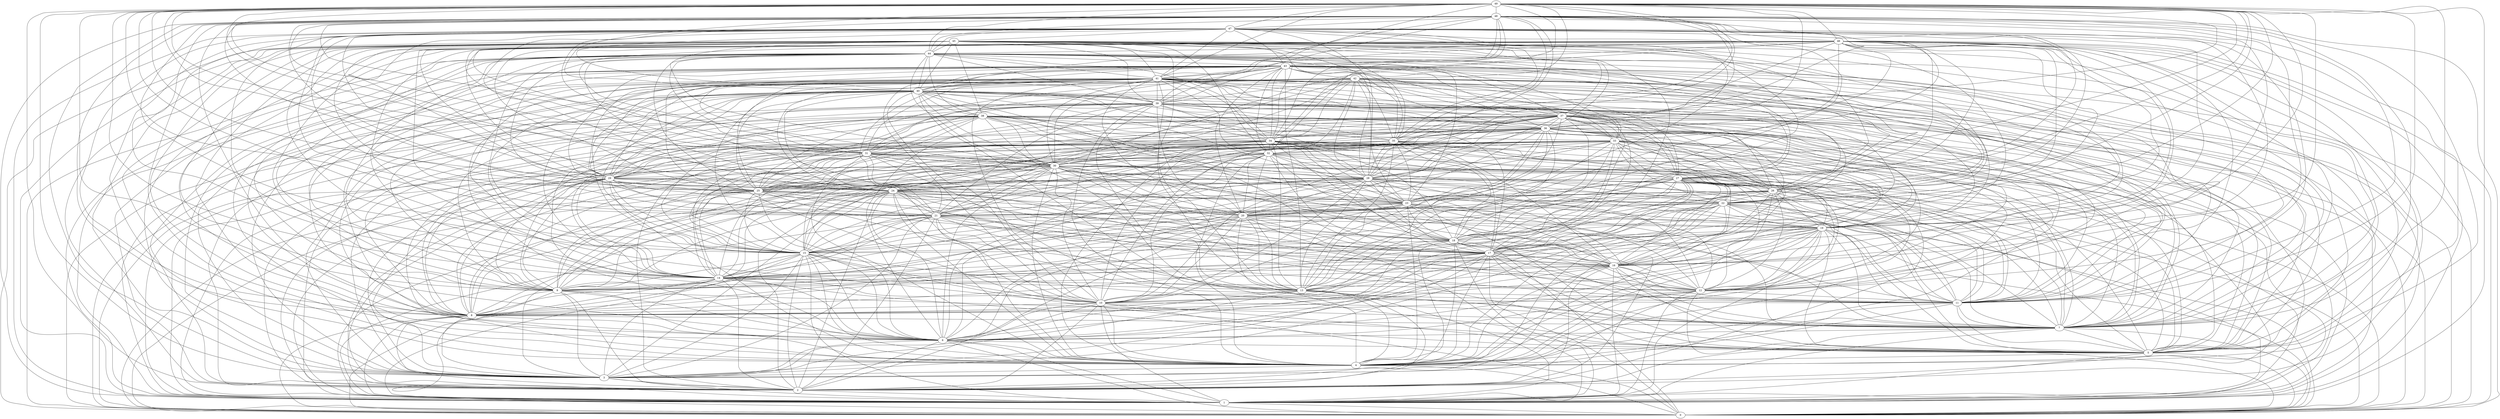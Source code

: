 /* Created by igraph 0.7.1 */
graph {
  0 [
    id=0
  ];
  1 [
    id=1
  ];
  2 [
    id=2
  ];
  3 [
    id=3
  ];
  4 [
    id=4
  ];
  5 [
    id=5
  ];
  6 [
    id=6
  ];
  7 [
    id=7
  ];
  8 [
    id=8
  ];
  9 [
    id=9
  ];
  10 [
    id=10
  ];
  11 [
    id=11
  ];
  12 [
    id=12
  ];
  13 [
    id=13
  ];
  14 [
    id=14
  ];
  15 [
    id=15
  ];
  16 [
    id=16
  ];
  17 [
    id=17
  ];
  18 [
    id=18
  ];
  19 [
    id=19
  ];
  20 [
    id=20
  ];
  21 [
    id=21
  ];
  22 [
    id=22
  ];
  23 [
    id=23
  ];
  24 [
    id=24
  ];
  25 [
    id=25
  ];
  26 [
    id=26
  ];
  27 [
    id=27
  ];
  28 [
    id=28
  ];
  29 [
    id=29
  ];
  30 [
    id=30
  ];
  31 [
    id=31
  ];
  32 [
    id=32
  ];
  33 [
    id=33
  ];
  34 [
    id=34
  ];
  35 [
    id=35
  ];
  36 [
    id=36
  ];
  37 [
    id=37
  ];
  38 [
    id=38
  ];
  39 [
    id=39
  ];
  40 [
    id=40
  ];
  41 [
    id=41
  ];
  42 [
    id=42
  ];
  43 [
    id=43
  ];
  44 [
    id=44
  ];
  45 [
    id=45
  ];
  46 [
    id=46
  ];
  47 [
    id=47
  ];
  48 [
    id=48
  ];
  49 [
    id=49
  ];

  1 -- 0;
  2 -- 1;
  3 -- 1;
  3 -- 2;
  4 -- 0;
  4 -- 3;
  5 -- 0;
  5 -- 1;
  5 -- 4;
  6 -- 0;
  6 -- 1;
  6 -- 2;
  6 -- 3;
  6 -- 4;
  6 -- 5;
  7 -- 0;
  7 -- 1;
  7 -- 2;
  7 -- 5;
  7 -- 6;
  8 -- 0;
  8 -- 1;
  8 -- 2;
  8 -- 3;
  8 -- 6;
  8 -- 7;
  9 -- 1;
  9 -- 2;
  9 -- 3;
  9 -- 4;
  9 -- 6;
  9 -- 7;
  9 -- 8;
  10 -- 0;
  10 -- 1;
  10 -- 2;
  10 -- 3;
  10 -- 4;
  10 -- 5;
  10 -- 6;
  10 -- 7;
  10 -- 8;
  11 -- 3;
  11 -- 4;
  11 -- 5;
  11 -- 7;
  12 -- 0;
  12 -- 1;
  12 -- 4;
  12 -- 6;
  12 -- 8;
  12 -- 11;
  13 -- 1;
  13 -- 2;
  13 -- 3;
  13 -- 4;
  13 -- 6;
  13 -- 7;
  13 -- 10;
  13 -- 11;
  14 -- 0;
  14 -- 2;
  14 -- 3;
  14 -- 5;
  14 -- 6;
  14 -- 8;
  14 -- 9;
  14 -- 10;
  14 -- 12;
  14 -- 13;
  15 -- 0;
  15 -- 1;
  15 -- 2;
  15 -- 3;
  15 -- 4;
  15 -- 5;
  15 -- 6;
  15 -- 9;
  15 -- 10;
  15 -- 11;
  15 -- 14;
  16 -- 1;
  16 -- 2;
  16 -- 4;
  16 -- 5;
  16 -- 7;
  16 -- 8;
  16 -- 9;
  16 -- 11;
  16 -- 12;
  16 -- 13;
  16 -- 14;
  17 -- 0;
  17 -- 3;
  17 -- 4;
  17 -- 5;
  17 -- 6;
  17 -- 7;
  17 -- 8;
  17 -- 9;
  17 -- 10;
  17 -- 11;
  17 -- 12;
  17 -- 13;
  17 -- 16;
  18 -- 0;
  18 -- 1;
  18 -- 2;
  18 -- 4;
  18 -- 6;
  18 -- 7;
  18 -- 10;
  18 -- 12;
  18 -- 15;
  18 -- 16;
  18 -- 17;
  19 -- 0;
  19 -- 1;
  19 -- 3;
  19 -- 4;
  19 -- 5;
  19 -- 6;
  19 -- 7;
  19 -- 8;
  19 -- 9;
  19 -- 11;
  19 -- 12;
  19 -- 14;
  19 -- 15;
  19 -- 16;
  19 -- 18;
  20 -- 0;
  20 -- 1;
  20 -- 2;
  20 -- 4;
  20 -- 6;
  20 -- 10;
  20 -- 13;
  20 -- 14;
  20 -- 15;
  20 -- 17;
  20 -- 18;
  20 -- 19;
  21 -- 1;
  21 -- 2;
  21 -- 3;
  21 -- 4;
  21 -- 7;
  21 -- 8;
  21 -- 11;
  21 -- 12;
  21 -- 14;
  21 -- 15;
  21 -- 16;
  21 -- 18;
  21 -- 19;
  22 -- 1;
  22 -- 2;
  22 -- 3;
  22 -- 4;
  22 -- 5;
  22 -- 6;
  22 -- 7;
  22 -- 11;
  22 -- 13;
  22 -- 16;
  22 -- 18;
  22 -- 19;
  22 -- 20;
  22 -- 21;
  23 -- 4;
  23 -- 5;
  23 -- 7;
  23 -- 8;
  23 -- 9;
  23 -- 11;
  23 -- 12;
  23 -- 13;
  23 -- 14;
  23 -- 15;
  23 -- 16;
  23 -- 18;
  23 -- 20;
  24 -- 1;
  24 -- 2;
  24 -- 3;
  24 -- 4;
  24 -- 5;
  24 -- 6;
  24 -- 8;
  24 -- 9;
  24 -- 10;
  24 -- 11;
  24 -- 12;
  24 -- 15;
  24 -- 16;
  24 -- 17;
  24 -- 21;
  24 -- 22;
  24 -- 23;
  25 -- 0;
  25 -- 1;
  25 -- 6;
  25 -- 7;
  25 -- 8;
  25 -- 9;
  25 -- 11;
  25 -- 12;
  25 -- 14;
  25 -- 15;
  25 -- 16;
  25 -- 20;
  25 -- 22;
  26 -- 4;
  26 -- 5;
  26 -- 7;
  26 -- 8;
  26 -- 11;
  26 -- 12;
  26 -- 14;
  26 -- 15;
  26 -- 16;
  26 -- 17;
  26 -- 19;
  26 -- 20;
  26 -- 21;
  26 -- 22;
  26 -- 23;
  27 -- 0;
  27 -- 1;
  27 -- 3;
  27 -- 4;
  27 -- 5;
  27 -- 8;
  27 -- 10;
  27 -- 11;
  27 -- 12;
  27 -- 13;
  27 -- 16;
  27 -- 17;
  27 -- 18;
  27 -- 20;
  27 -- 21;
  27 -- 22;
  27 -- 23;
  27 -- 25;
  27 -- 26;
  28 -- 0;
  28 -- 2;
  28 -- 3;
  28 -- 5;
  28 -- 7;
  28 -- 8;
  28 -- 9;
  28 -- 10;
  28 -- 11;
  28 -- 12;
  28 -- 13;
  28 -- 14;
  28 -- 15;
  28 -- 16;
  28 -- 17;
  28 -- 19;
  28 -- 20;
  28 -- 21;
  28 -- 23;
  28 -- 24;
  28 -- 25;
  29 -- 0;
  29 -- 1;
  29 -- 2;
  29 -- 3;
  29 -- 4;
  29 -- 5;
  29 -- 7;
  29 -- 8;
  29 -- 9;
  29 -- 14;
  29 -- 15;
  29 -- 17;
  29 -- 18;
  29 -- 19;
  29 -- 21;
  29 -- 24;
  29 -- 25;
  30 -- 0;
  30 -- 1;
  30 -- 4;
  30 -- 5;
  30 -- 6;
  30 -- 7;
  30 -- 9;
  30 -- 10;
  30 -- 11;
  30 -- 12;
  30 -- 14;
  30 -- 15;
  30 -- 16;
  30 -- 17;
  30 -- 18;
  30 -- 19;
  30 -- 20;
  30 -- 21;
  30 -- 23;
  30 -- 24;
  30 -- 25;
  30 -- 27;
  30 -- 29;
  31 -- 2;
  31 -- 3;
  31 -- 4;
  31 -- 8;
  31 -- 9;
  31 -- 11;
  31 -- 12;
  31 -- 13;
  31 -- 14;
  31 -- 15;
  31 -- 17;
  31 -- 20;
  31 -- 21;
  31 -- 23;
  31 -- 25;
  31 -- 28;
  31 -- 30;
  32 -- 2;
  32 -- 4;
  32 -- 6;
  32 -- 9;
  32 -- 10;
  32 -- 11;
  32 -- 12;
  32 -- 13;
  32 -- 15;
  32 -- 17;
  32 -- 18;
  32 -- 20;
  32 -- 22;
  32 -- 23;
  32 -- 25;
  32 -- 26;
  32 -- 27;
  32 -- 30;
  33 -- 1;
  33 -- 2;
  33 -- 3;
  33 -- 4;
  33 -- 5;
  33 -- 6;
  33 -- 7;
  33 -- 9;
  33 -- 11;
  33 -- 13;
  33 -- 15;
  33 -- 16;
  33 -- 17;
  33 -- 18;
  33 -- 19;
  33 -- 22;
  33 -- 24;
  33 -- 25;
  33 -- 26;
  33 -- 27;
  33 -- 28;
  33 -- 29;
  33 -- 30;
  33 -- 31;
  33 -- 32;
  34 -- 1;
  34 -- 2;
  34 -- 4;
  34 -- 5;
  34 -- 7;
  34 -- 8;
  34 -- 9;
  34 -- 10;
  34 -- 11;
  34 -- 12;
  34 -- 13;
  34 -- 14;
  34 -- 17;
  34 -- 18;
  34 -- 19;
  34 -- 22;
  34 -- 23;
  34 -- 24;
  34 -- 26;
  34 -- 28;
  34 -- 29;
  34 -- 32;
  35 -- 1;
  35 -- 5;
  35 -- 7;
  35 -- 8;
  35 -- 10;
  35 -- 13;
  35 -- 15;
  35 -- 16;
  35 -- 17;
  35 -- 18;
  35 -- 23;
  35 -- 24;
  35 -- 25;
  35 -- 26;
  35 -- 28;
  35 -- 30;
  35 -- 31;
  35 -- 32;
  36 -- 1;
  36 -- 4;
  36 -- 5;
  36 -- 6;
  36 -- 7;
  36 -- 8;
  36 -- 10;
  36 -- 11;
  36 -- 12;
  36 -- 13;
  36 -- 14;
  36 -- 15;
  36 -- 16;
  36 -- 18;
  36 -- 19;
  36 -- 20;
  36 -- 21;
  36 -- 22;
  36 -- 23;
  36 -- 25;
  36 -- 26;
  36 -- 28;
  36 -- 29;
  36 -- 35;
  37 -- 0;
  37 -- 2;
  37 -- 4;
  37 -- 5;
  37 -- 10;
  37 -- 11;
  37 -- 12;
  37 -- 14;
  37 -- 15;
  37 -- 17;
  37 -- 18;
  37 -- 19;
  37 -- 20;
  37 -- 21;
  37 -- 22;
  37 -- 23;
  37 -- 24;
  37 -- 25;
  37 -- 26;
  37 -- 27;
  37 -- 28;
  37 -- 29;
  37 -- 30;
  37 -- 31;
  37 -- 33;
  37 -- 34;
  37 -- 36;
  38 -- 1;
  38 -- 2;
  38 -- 4;
  38 -- 5;
  38 -- 8;
  38 -- 9;
  38 -- 11;
  38 -- 12;
  38 -- 13;
  38 -- 14;
  38 -- 15;
  38 -- 16;
  38 -- 18;
  38 -- 23;
  38 -- 25;
  38 -- 26;
  38 -- 28;
  38 -- 29;
  38 -- 30;
  38 -- 31;
  38 -- 33;
  38 -- 34;
  38 -- 36;
  39 -- 0;
  39 -- 1;
  39 -- 2;
  39 -- 4;
  39 -- 5;
  39 -- 6;
  39 -- 7;
  39 -- 8;
  39 -- 9;
  39 -- 11;
  39 -- 13;
  39 -- 17;
  39 -- 20;
  39 -- 21;
  39 -- 25;
  39 -- 29;
  39 -- 31;
  39 -- 34;
  39 -- 35;
  39 -- 36;
  39 -- 37;
  40 -- 0;
  40 -- 1;
  40 -- 2;
  40 -- 3;
  40 -- 6;
  40 -- 7;
  40 -- 9;
  40 -- 10;
  40 -- 12;
  40 -- 13;
  40 -- 14;
  40 -- 15;
  40 -- 17;
  40 -- 18;
  40 -- 23;
  40 -- 24;
  40 -- 25;
  40 -- 27;
  40 -- 28;
  40 -- 29;
  40 -- 30;
  40 -- 34;
  40 -- 35;
  40 -- 36;
  40 -- 38;
  40 -- 39;
  41 -- 0;
  41 -- 3;
  41 -- 4;
  41 -- 5;
  41 -- 6;
  41 -- 7;
  41 -- 9;
  41 -- 10;
  41 -- 11;
  41 -- 13;
  41 -- 14;
  41 -- 15;
  41 -- 16;
  41 -- 17;
  41 -- 19;
  41 -- 20;
  41 -- 21;
  41 -- 22;
  41 -- 24;
  41 -- 25;
  41 -- 26;
  41 -- 29;
  41 -- 30;
  41 -- 31;
  41 -- 32;
  41 -- 33;
  41 -- 34;
  41 -- 37;
  41 -- 39;
  41 -- 40;
  42 -- 0;
  42 -- 1;
  42 -- 3;
  42 -- 4;
  42 -- 6;
  42 -- 7;
  42 -- 8;
  42 -- 11;
  42 -- 15;
  42 -- 21;
  42 -- 23;
  42 -- 25;
  42 -- 26;
  42 -- 27;
  42 -- 28;
  42 -- 29;
  42 -- 30;
  42 -- 31;
  42 -- 32;
  42 -- 33;
  42 -- 34;
  42 -- 35;
  42 -- 36;
  42 -- 37;
  42 -- 39;
  42 -- 40;
  43 -- 0;
  43 -- 1;
  43 -- 2;
  43 -- 3;
  43 -- 7;
  43 -- 9;
  43 -- 10;
  43 -- 11;
  43 -- 12;
  43 -- 13;
  43 -- 14;
  43 -- 17;
  43 -- 19;
  43 -- 20;
  43 -- 21;
  43 -- 22;
  43 -- 25;
  43 -- 27;
  43 -- 29;
  43 -- 30;
  43 -- 31;
  43 -- 32;
  43 -- 34;
  43 -- 35;
  43 -- 36;
  43 -- 37;
  43 -- 39;
  43 -- 40;
  43 -- 41;
  43 -- 42;
  44 -- 0;
  44 -- 1;
  44 -- 2;
  44 -- 4;
  44 -- 5;
  44 -- 6;
  44 -- 7;
  44 -- 9;
  44 -- 10;
  44 -- 14;
  44 -- 15;
  44 -- 22;
  44 -- 23;
  44 -- 24;
  44 -- 25;
  44 -- 26;
  44 -- 27;
  44 -- 30;
  44 -- 31;
  44 -- 33;
  44 -- 34;
  44 -- 35;
  44 -- 37;
  44 -- 38;
  44 -- 39;
  44 -- 40;
  44 -- 41;
  44 -- 43;
  45 -- 0;
  45 -- 1;
  45 -- 2;
  45 -- 3;
  45 -- 4;
  45 -- 5;
  45 -- 6;
  45 -- 7;
  45 -- 8;
  45 -- 9;
  45 -- 13;
  45 -- 15;
  45 -- 16;
  45 -- 17;
  45 -- 18;
  45 -- 19;
  45 -- 21;
  45 -- 22;
  45 -- 24;
  45 -- 25;
  45 -- 28;
  45 -- 29;
  45 -- 30;
  45 -- 31;
  45 -- 32;
  45 -- 34;
  45 -- 35;
  45 -- 36;
  45 -- 37;
  45 -- 38;
  45 -- 39;
  45 -- 40;
  45 -- 41;
  45 -- 44;
  46 -- 0;
  46 -- 1;
  46 -- 2;
  46 -- 3;
  46 -- 4;
  46 -- 5;
  46 -- 7;
  46 -- 8;
  46 -- 9;
  46 -- 12;
  46 -- 13;
  46 -- 14;
  46 -- 16;
  46 -- 17;
  46 -- 18;
  46 -- 19;
  46 -- 22;
  46 -- 25;
  46 -- 26;
  46 -- 27;
  46 -- 28;
  46 -- 29;
  46 -- 30;
  46 -- 31;
  46 -- 36;
  46 -- 40;
  46 -- 41;
  46 -- 43;
  46 -- 44;
  47 -- 1;
  47 -- 4;
  47 -- 5;
  47 -- 6;
  47 -- 8;
  47 -- 11;
  47 -- 14;
  47 -- 16;
  47 -- 17;
  47 -- 18;
  47 -- 19;
  47 -- 21;
  47 -- 23;
  47 -- 24;
  47 -- 25;
  47 -- 26;
  47 -- 27;
  47 -- 28;
  47 -- 29;
  47 -- 31;
  47 -- 35;
  47 -- 40;
  47 -- 41;
  47 -- 43;
  47 -- 44;
  47 -- 45;
  48 -- 0;
  48 -- 1;
  48 -- 3;
  48 -- 5;
  48 -- 6;
  48 -- 7;
  48 -- 8;
  48 -- 10;
  48 -- 11;
  48 -- 12;
  48 -- 13;
  48 -- 14;
  48 -- 15;
  48 -- 19;
  48 -- 21;
  48 -- 24;
  48 -- 28;
  48 -- 30;
  48 -- 31;
  48 -- 32;
  48 -- 33;
  48 -- 34;
  48 -- 35;
  48 -- 36;
  48 -- 37;
  48 -- 39;
  48 -- 41;
  48 -- 43;
  48 -- 44;
  48 -- 46;
  48 -- 47;
  49 -- 1;
  49 -- 2;
  49 -- 3;
  49 -- 7;
  49 -- 9;
  49 -- 10;
  49 -- 11;
  49 -- 14;
  49 -- 16;
  49 -- 17;
  49 -- 20;
  49 -- 21;
  49 -- 22;
  49 -- 23;
  49 -- 24;
  49 -- 26;
  49 -- 27;
  49 -- 28;
  49 -- 29;
  49 -- 30;
  49 -- 31;
  49 -- 34;
  49 -- 35;
  49 -- 36;
  49 -- 37;
  49 -- 39;
  49 -- 40;
  49 -- 41;
  49 -- 42;
  49 -- 44;
  49 -- 46;
  49 -- 47;
  49 -- 48;
}
